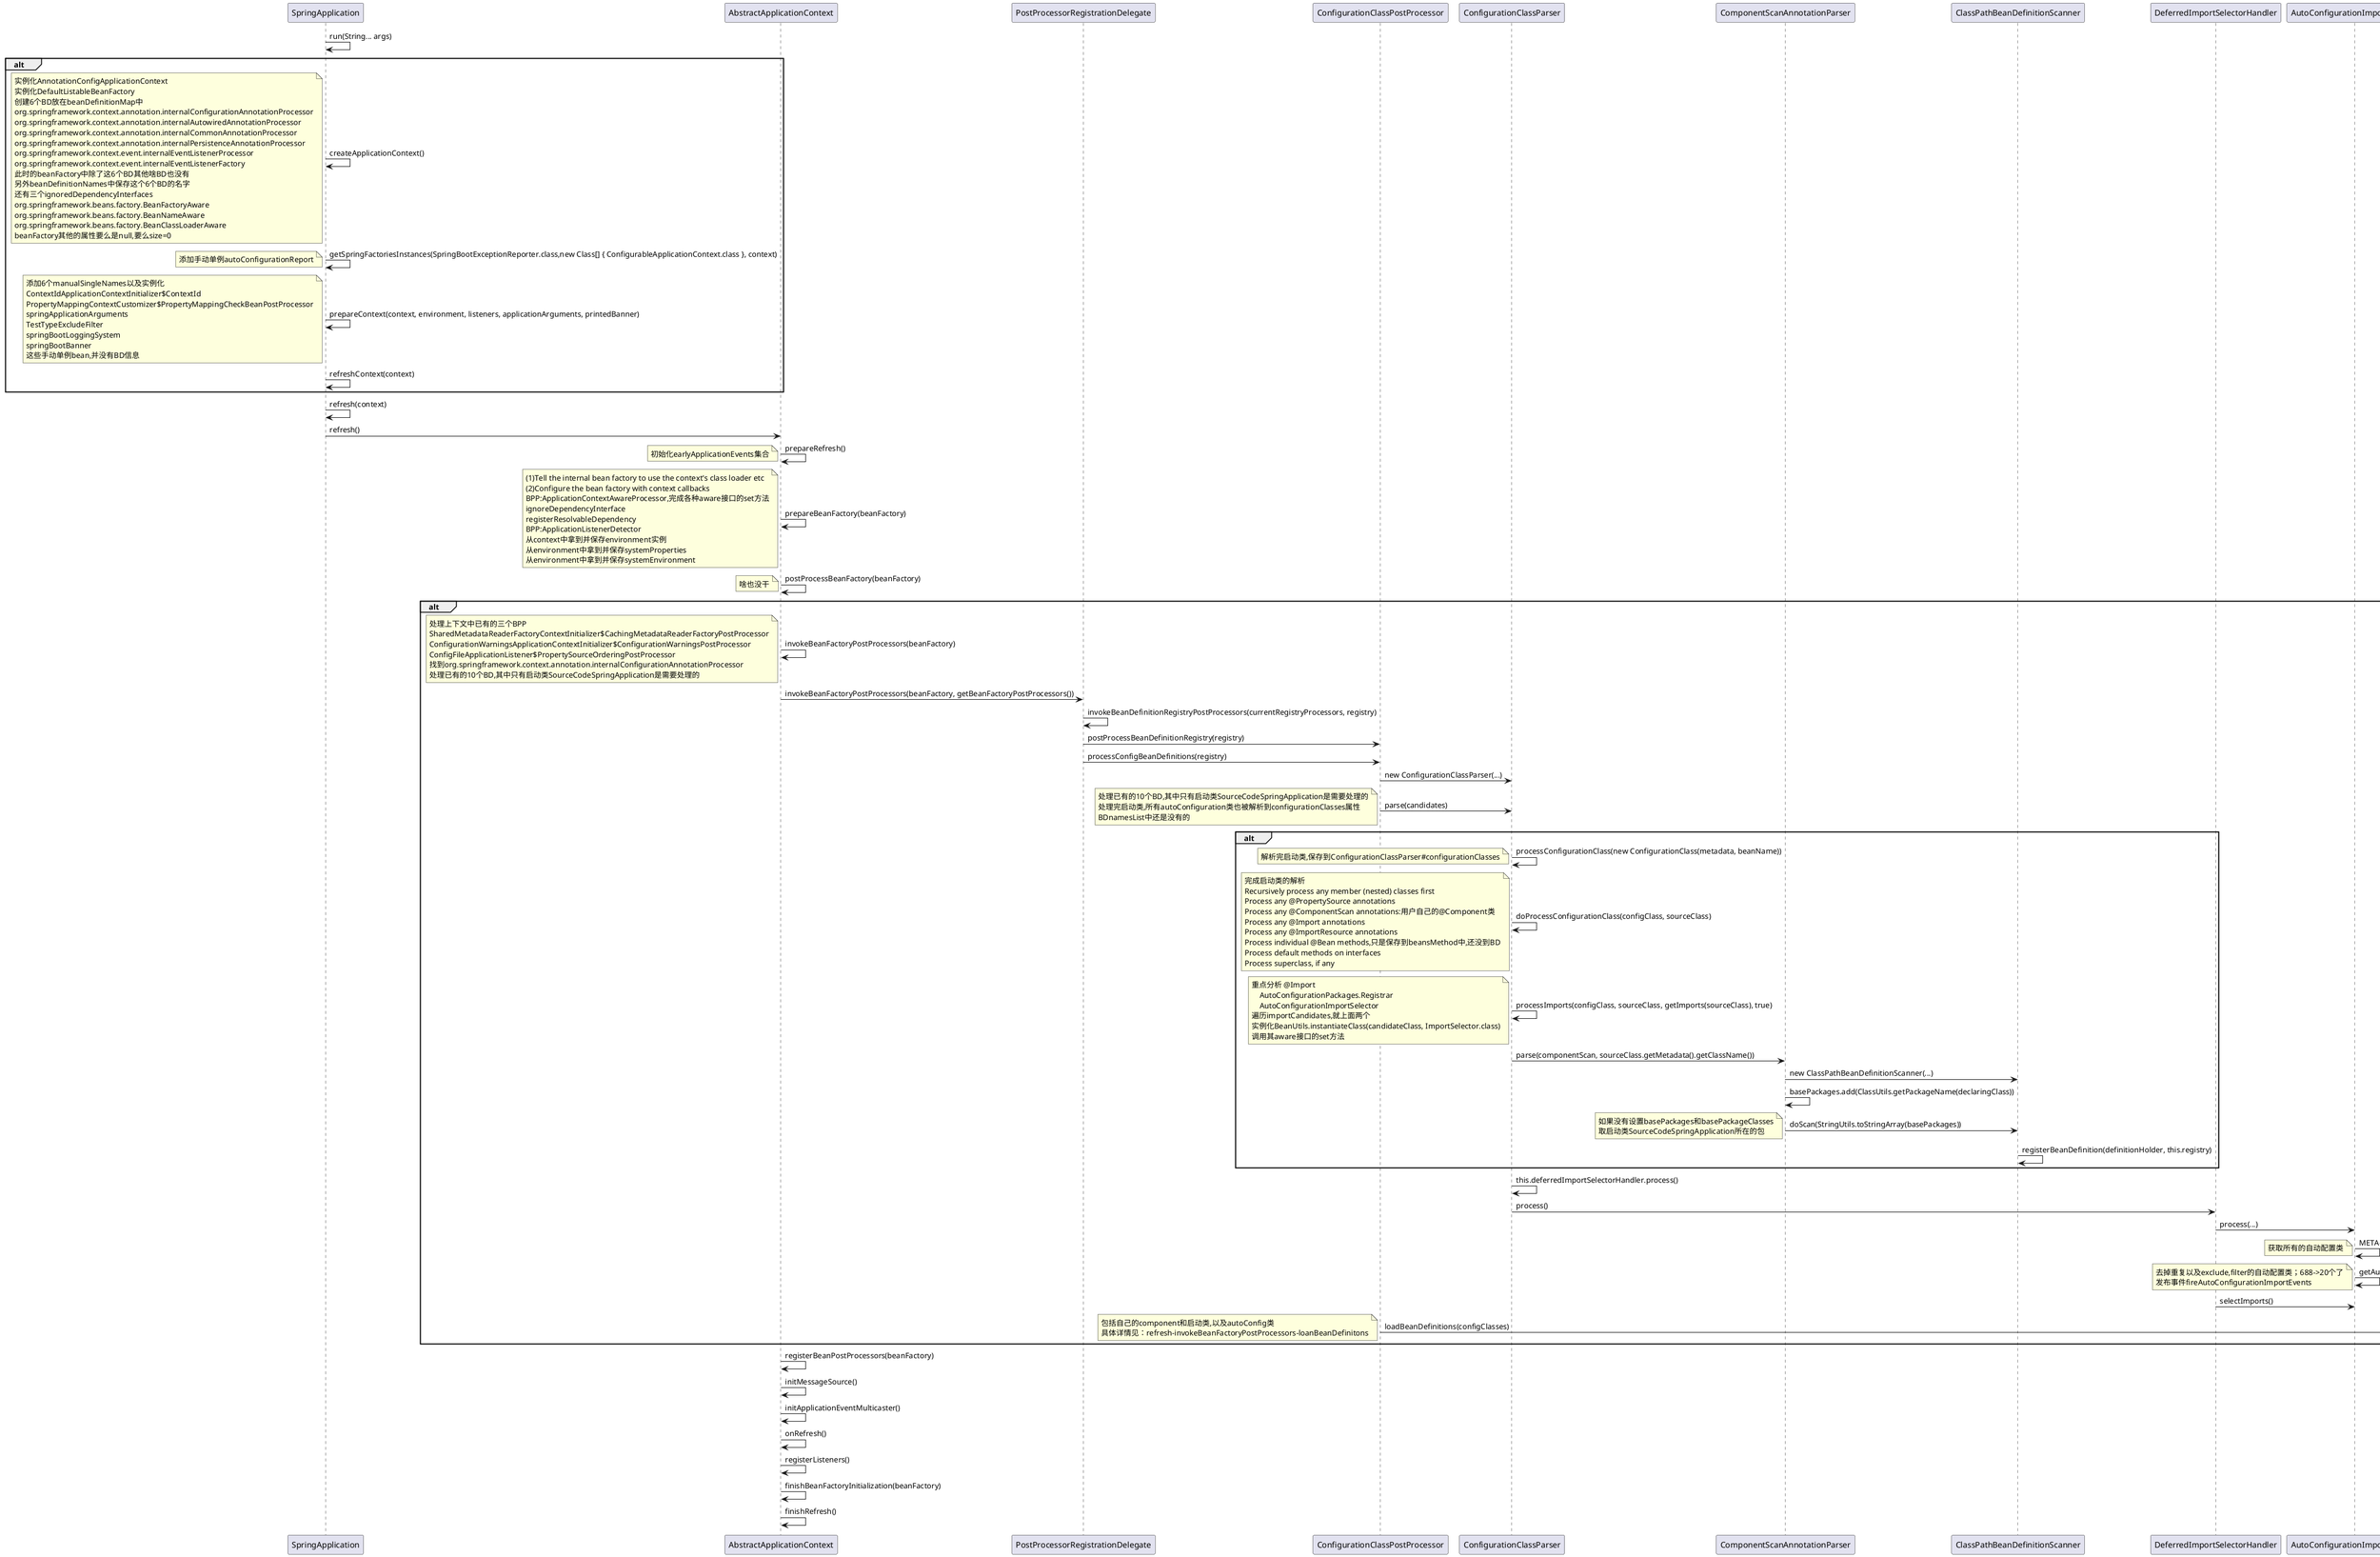 @startuml
SpringApplication -> SpringApplication: run(String... args)
alt
SpringApplication -> SpringApplication: createApplicationContext()
note left
实例化AnnotationConfigApplicationContext
实例化DefaultListableBeanFactory
创建6个BD放在beanDefinitionMap中
org.springframework.context.annotation.internalConfigurationAnnotationProcessor
org.springframework.context.annotation.internalAutowiredAnnotationProcessor
org.springframework.context.annotation.internalCommonAnnotationProcessor
org.springframework.context.annotation.internalPersistenceAnnotationProcessor
org.springframework.context.event.internalEventListenerProcessor
org.springframework.context.event.internalEventListenerFactory
此时的beanFactory中除了这6个BD其他啥BD也没有
另外beanDefinitionNames中保存这个6个BD的名字
还有三个ignoredDependencyInterfaces
org.springframework.beans.factory.BeanFactoryAware
org.springframework.beans.factory.BeanNameAware
org.springframework.beans.factory.BeanClassLoaderAware
beanFactory其他的属性要么是null,要么size=0
end note
SpringApplication -> SpringApplication: getSpringFactoriesInstances(SpringBootExceptionReporter.class,new Class[] { ConfigurableApplicationContext.class }, context)
note left
添加手动单例autoConfigurationReport
end note
SpringApplication -> SpringApplication: prepareContext(context, environment, listeners, applicationArguments, printedBanner)
note left
添加6个manualSingleNames以及实例化
ContextIdApplicationContextInitializer$ContextId
PropertyMappingContextCustomizer$PropertyMappingCheckBeanPostProcessor
springApplicationArguments
TestTypeExcludeFilter
springBootLoggingSystem
springBootBanner
这些手动单例bean,并没有BD信息
end note
SpringApplication -> SpringApplication: refreshContext(context)
end
SpringApplication -> SpringApplication: refresh(context)
SpringApplication -> AbstractApplicationContext: refresh()
AbstractApplicationContext -> AbstractApplicationContext: prepareRefresh()
note left:初始化earlyApplicationEvents集合
AbstractApplicationContext -> AbstractApplicationContext: prepareBeanFactory(beanFactory)
note left
(1)Tell the internal bean factory to use the context's class loader etc
(2)Configure the bean factory with context callbacks
BPP:ApplicationContextAwareProcessor,完成各种aware接口的set方法
ignoreDependencyInterface
registerResolvableDependency
BPP:ApplicationListenerDetector
从context中拿到并保存environment实例
从environment中拿到并保存systemProperties
从environment中拿到并保存systemEnvironment
end note
AbstractApplicationContext -> AbstractApplicationContext: postProcessBeanFactory(beanFactory)
note left:啥也没干
alt
AbstractApplicationContext -> AbstractApplicationContext: invokeBeanFactoryPostProcessors(beanFactory)
note left
处理上下文中已有的三个BPP
SharedMetadataReaderFactoryContextInitializer$CachingMetadataReaderFactoryPostProcessor
ConfigurationWarningsApplicationContextInitializer$ConfigurationWarningsPostProcessor
ConfigFileApplicationListener$PropertySourceOrderingPostProcessor
找到org.springframework.context.annotation.internalConfigurationAnnotationProcessor
处理已有的10个BD,其中只有启动类SourceCodeSpringApplication是需要处理的
end note
AbstractApplicationContext -> PostProcessorRegistrationDelegate: invokeBeanFactoryPostProcessors(beanFactory, getBeanFactoryPostProcessors())
PostProcessorRegistrationDelegate -> PostProcessorRegistrationDelegate: invokeBeanDefinitionRegistryPostProcessors(currentRegistryProcessors, registry)
PostProcessorRegistrationDelegate -> ConfigurationClassPostProcessor: postProcessBeanDefinitionRegistry(registry)
PostProcessorRegistrationDelegate -> ConfigurationClassPostProcessor: processConfigBeanDefinitions(registry)
ConfigurationClassPostProcessor -> ConfigurationClassParser: new ConfigurationClassParser(...)
ConfigurationClassPostProcessor -> ConfigurationClassParser: parse(candidates)
note left
处理已有的10个BD,其中只有启动类SourceCodeSpringApplication是需要处理的
处理完启动类,所有autoConfiguration类也被解析到configurationClasses属性
BDnamesList中还是没有的
end note
alt
ConfigurationClassParser -> ConfigurationClassParser: processConfigurationClass(new ConfigurationClass(metadata, beanName))
note left:解析完启动类,保存到ConfigurationClassParser#configurationClasses
ConfigurationClassParser -> ConfigurationClassParser: doProcessConfigurationClass(configClass, sourceClass)
note left
完成启动类的解析
Recursively process any member (nested) classes first
Process any @PropertySource annotations
Process any @ComponentScan annotations:用户自己的@Component类
Process any @Import annotations
Process any @ImportResource annotations
Process individual @Bean methods,只是保存到beansMethod中,还没到BD
Process default methods on interfaces
Process superclass, if any
end note
ConfigurationClassParser -> ConfigurationClassParser: processImports(configClass, sourceClass, getImports(sourceClass), true)
note left
重点分析 @Import
    AutoConfigurationPackages.Registrar
    AutoConfigurationImportSelector
遍历importCandidates,就上面两个
实例化BeanUtils.instantiateClass(candidateClass, ImportSelector.class)
调用其aware接口的set方法
end note

ConfigurationClassParser -> ComponentScanAnnotationParser: parse(componentScan, sourceClass.getMetadata().getClassName())
ComponentScanAnnotationParser -> ClassPathBeanDefinitionScanner: new ClassPathBeanDefinitionScanner(...)
ComponentScanAnnotationParser -> ComponentScanAnnotationParser: basePackages.add(ClassUtils.getPackageName(declaringClass))
ComponentScanAnnotationParser -> ClassPathBeanDefinitionScanner: doScan(StringUtils.toStringArray(basePackages))
note left
如果没有设置basePackages和basePackageClasses
取启动类SourceCodeSpringApplication所在的包
end note
ClassPathBeanDefinitionScanner -> ClassPathBeanDefinitionScanner: registerBeanDefinition(definitionHolder, this.registry)
end
ConfigurationClassParser -> ConfigurationClassParser: this.deferredImportSelectorHandler.process()
ConfigurationClassParser -> DeferredImportSelectorHandler: process()
DeferredImportSelectorHandler -> AutoConfigurationImportSelector: process(...)
AutoConfigurationImportSelector -> AutoConfigurationImportSelector: META-INF/spring-autoconfigure-metadata.properties
note left:获取所有的自动配置类
AutoConfigurationImportSelector -> AutoConfigurationImportSelector: getAutoConfigurationEntry()
note left
去掉重复以及exclude,filter的自动配置类；688->20个了
发布事件fireAutoConfigurationImportEvents
end note
DeferredImportSelectorHandler -> AutoConfigurationImportSelector: selectImports()
ConfigurationClassPostProcessor -> ConfigurationClassBeanDefinitionReader:loadBeanDefinitions(configClasses)
note left
包括自己的component和启动类,以及autoConfig类
具体详情见：refresh-invokeBeanFactoryPostProcessors-loanBeanDefinitons
end note
end

AbstractApplicationContext -> AbstractApplicationContext: registerBeanPostProcessors(beanFactory)
AbstractApplicationContext -> AbstractApplicationContext: initMessageSource()
AbstractApplicationContext -> AbstractApplicationContext: initApplicationEventMulticaster()
AbstractApplicationContext -> AbstractApplicationContext: onRefresh()
AbstractApplicationContext -> AbstractApplicationContext: registerListeners()
AbstractApplicationContext -> AbstractApplicationContext: finishBeanFactoryInitialization(beanFactory)
AbstractApplicationContext -> AbstractApplicationContext: finishRefresh()
@enduml
